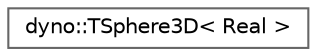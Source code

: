 digraph "Graphical Class Hierarchy"
{
 // LATEX_PDF_SIZE
  bgcolor="transparent";
  edge [fontname=Helvetica,fontsize=10,labelfontname=Helvetica,labelfontsize=10];
  node [fontname=Helvetica,fontsize=10,shape=box,height=0.2,width=0.4];
  rankdir="LR";
  Node0 [id="Node000000",label="dyno::TSphere3D\< Real \>",height=0.2,width=0.4,color="grey40", fillcolor="white", style="filled",URL="$classdyno_1_1_t_sphere3_d.html",tooltip="3D geometric primitives in three-dimensional space"];
}
